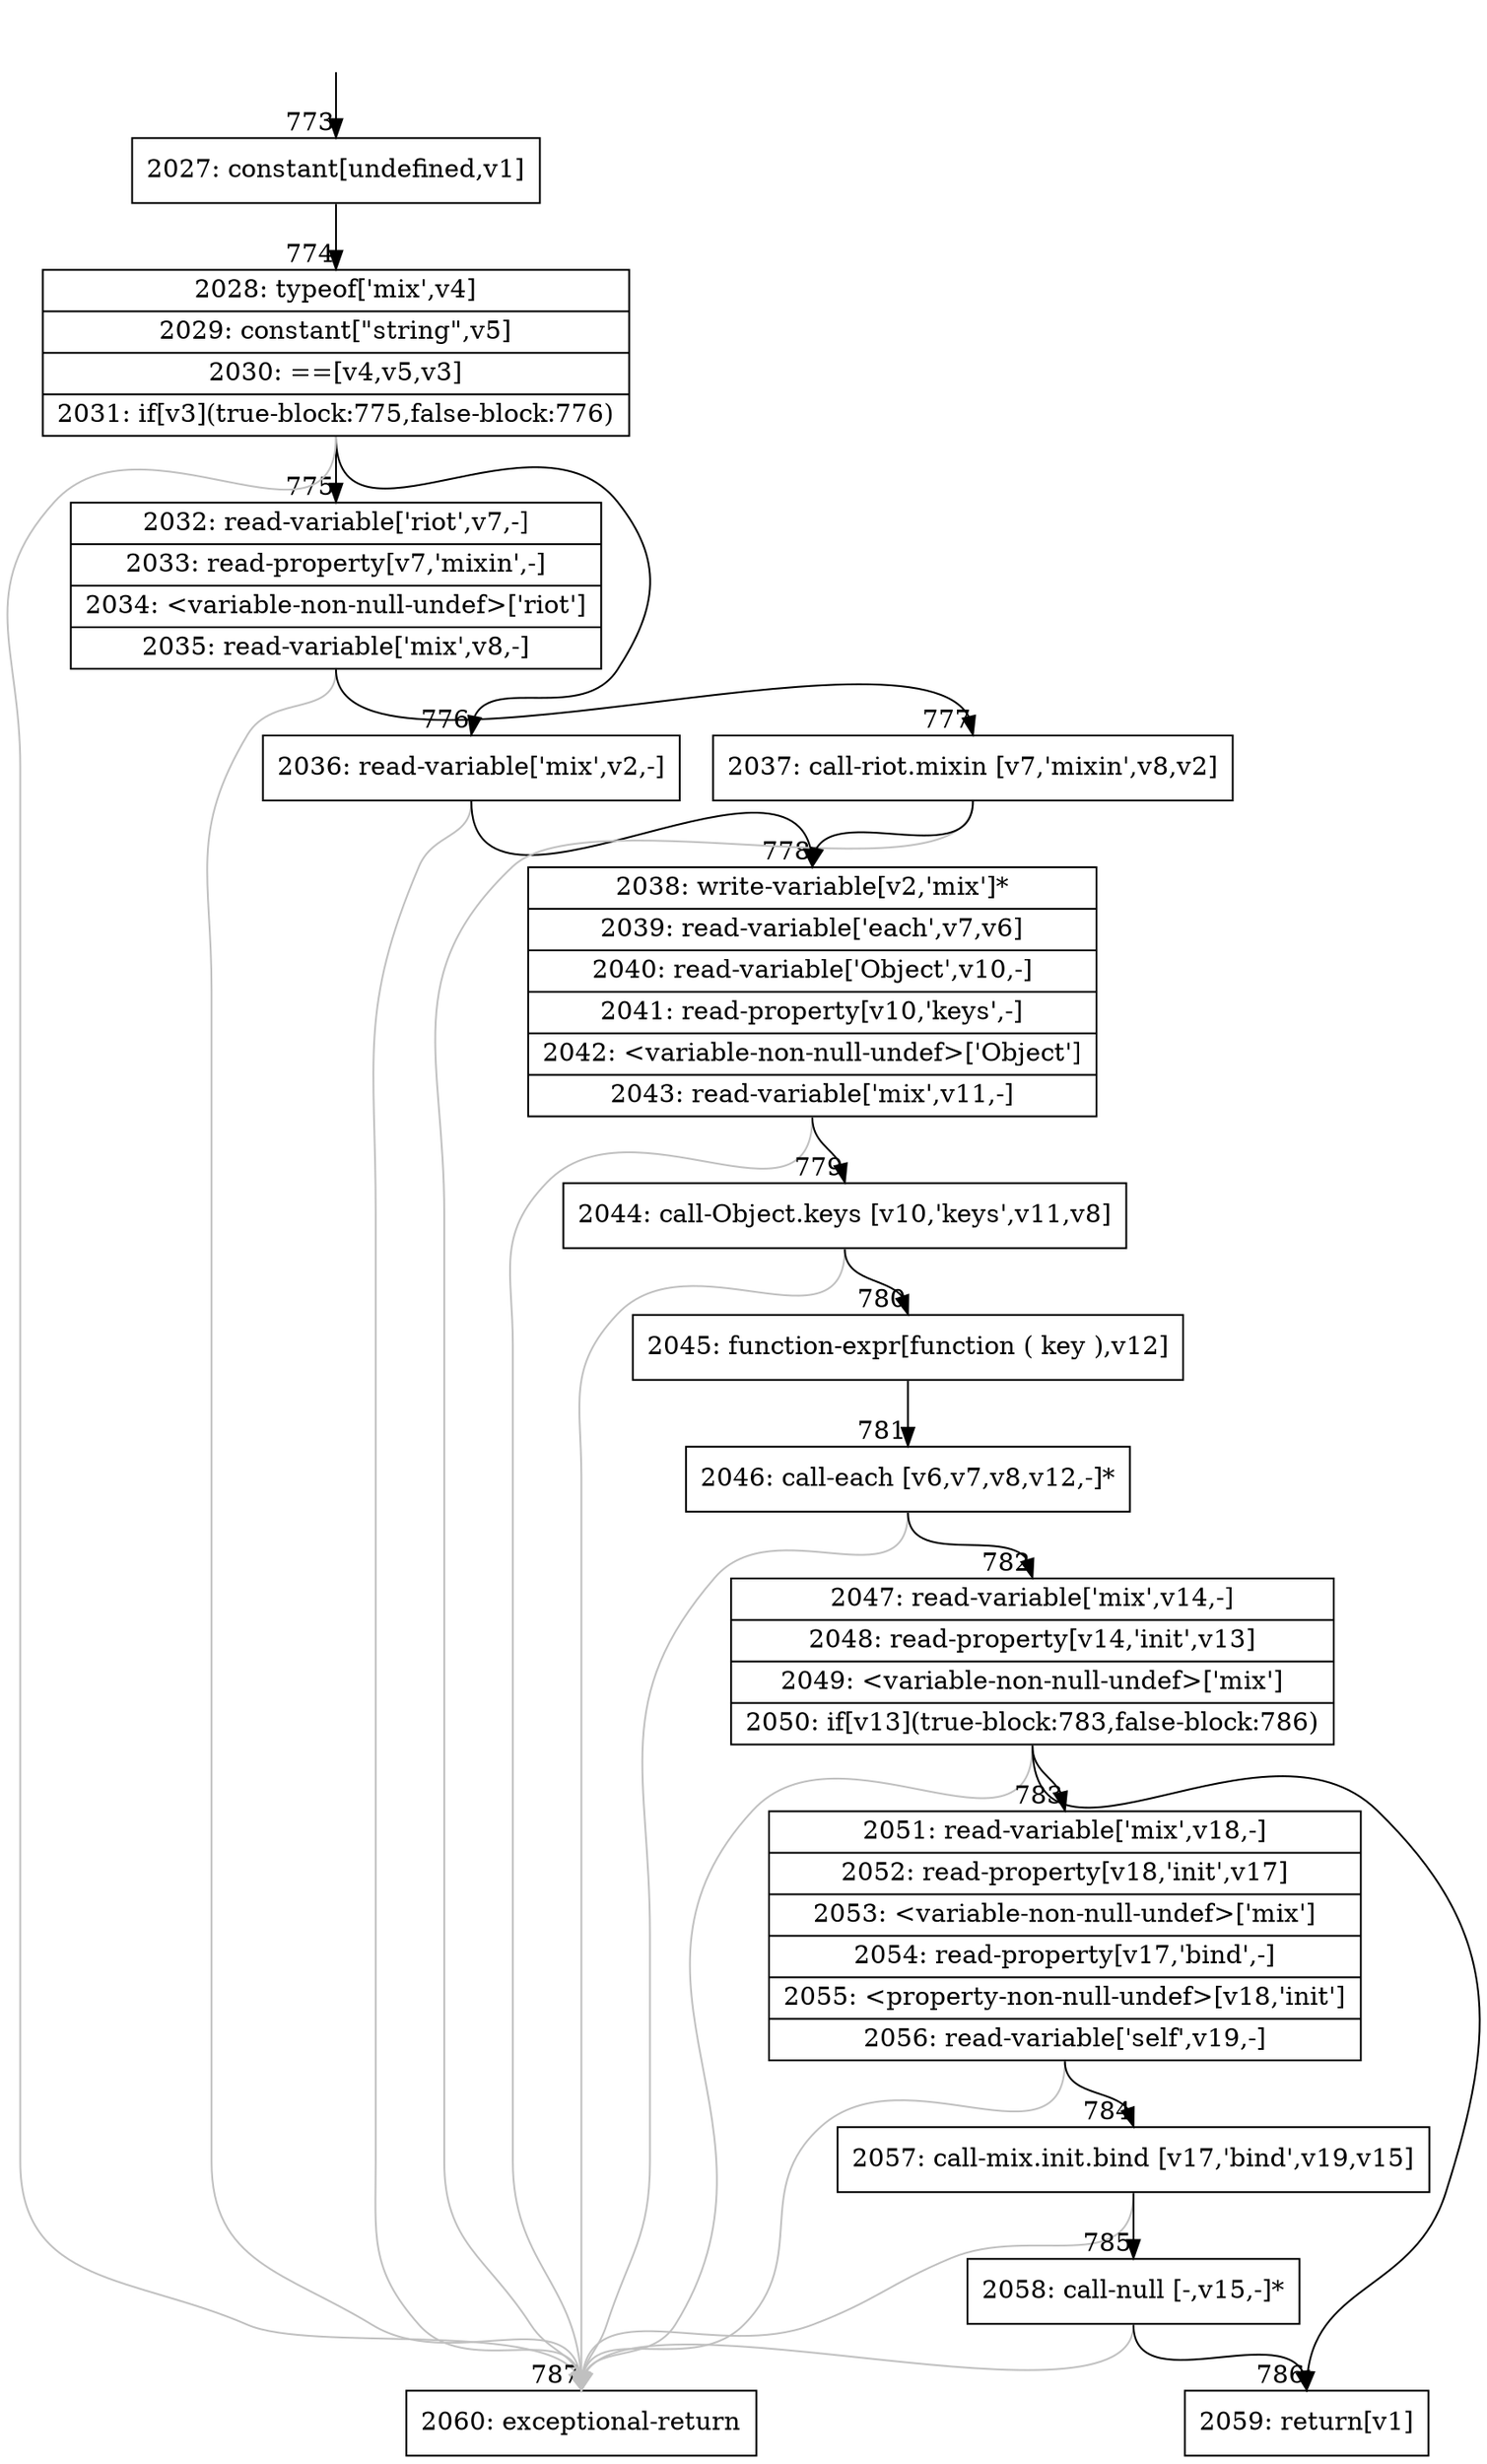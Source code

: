 digraph {
rankdir="TD"
BB_entry66[shape=none,label=""];
BB_entry66 -> BB773 [tailport=s, headport=n, headlabel="    773"]
BB773 [shape=record label="{2027: constant[undefined,v1]}" ] 
BB773 -> BB774 [tailport=s, headport=n, headlabel="      774"]
BB774 [shape=record label="{2028: typeof['mix',v4]|2029: constant[\"string\",v5]|2030: ==[v4,v5,v3]|2031: if[v3](true-block:775,false-block:776)}" ] 
BB774 -> BB775 [tailport=s, headport=n, headlabel="      775"]
BB774 -> BB776 [tailport=s, headport=n, headlabel="      776"]
BB774 -> BB787 [tailport=s, headport=n, color=gray, headlabel="      787"]
BB775 [shape=record label="{2032: read-variable['riot',v7,-]|2033: read-property[v7,'mixin',-]|2034: \<variable-non-null-undef\>['riot']|2035: read-variable['mix',v8,-]}" ] 
BB775 -> BB777 [tailport=s, headport=n, headlabel="      777"]
BB775 -> BB787 [tailport=s, headport=n, color=gray]
BB776 [shape=record label="{2036: read-variable['mix',v2,-]}" ] 
BB776 -> BB778 [tailport=s, headport=n, headlabel="      778"]
BB776 -> BB787 [tailport=s, headport=n, color=gray]
BB777 [shape=record label="{2037: call-riot.mixin [v7,'mixin',v8,v2]}" ] 
BB777 -> BB778 [tailport=s, headport=n]
BB777 -> BB787 [tailport=s, headport=n, color=gray]
BB778 [shape=record label="{2038: write-variable[v2,'mix']*|2039: read-variable['each',v7,v6]|2040: read-variable['Object',v10,-]|2041: read-property[v10,'keys',-]|2042: \<variable-non-null-undef\>['Object']|2043: read-variable['mix',v11,-]}" ] 
BB778 -> BB779 [tailport=s, headport=n, headlabel="      779"]
BB778 -> BB787 [tailport=s, headport=n, color=gray]
BB779 [shape=record label="{2044: call-Object.keys [v10,'keys',v11,v8]}" ] 
BB779 -> BB780 [tailport=s, headport=n, headlabel="      780"]
BB779 -> BB787 [tailport=s, headport=n, color=gray]
BB780 [shape=record label="{2045: function-expr[function ( key ),v12]}" ] 
BB780 -> BB781 [tailport=s, headport=n, headlabel="      781"]
BB781 [shape=record label="{2046: call-each [v6,v7,v8,v12,-]*}" ] 
BB781 -> BB782 [tailport=s, headport=n, headlabel="      782"]
BB781 -> BB787 [tailport=s, headport=n, color=gray]
BB782 [shape=record label="{2047: read-variable['mix',v14,-]|2048: read-property[v14,'init',v13]|2049: \<variable-non-null-undef\>['mix']|2050: if[v13](true-block:783,false-block:786)}" ] 
BB782 -> BB783 [tailport=s, headport=n, headlabel="      783"]
BB782 -> BB786 [tailport=s, headport=n, headlabel="      786"]
BB782 -> BB787 [tailport=s, headport=n, color=gray]
BB783 [shape=record label="{2051: read-variable['mix',v18,-]|2052: read-property[v18,'init',v17]|2053: \<variable-non-null-undef\>['mix']|2054: read-property[v17,'bind',-]|2055: \<property-non-null-undef\>[v18,'init']|2056: read-variable['self',v19,-]}" ] 
BB783 -> BB784 [tailport=s, headport=n, headlabel="      784"]
BB783 -> BB787 [tailport=s, headport=n, color=gray]
BB784 [shape=record label="{2057: call-mix.init.bind [v17,'bind',v19,v15]}" ] 
BB784 -> BB785 [tailport=s, headport=n, headlabel="      785"]
BB784 -> BB787 [tailport=s, headport=n, color=gray]
BB785 [shape=record label="{2058: call-null [-,v15,-]*}" ] 
BB785 -> BB786 [tailport=s, headport=n]
BB785 -> BB787 [tailport=s, headport=n, color=gray]
BB786 [shape=record label="{2059: return[v1]}" ] 
BB787 [shape=record label="{2060: exceptional-return}" ] 
//#$~ 726
}
